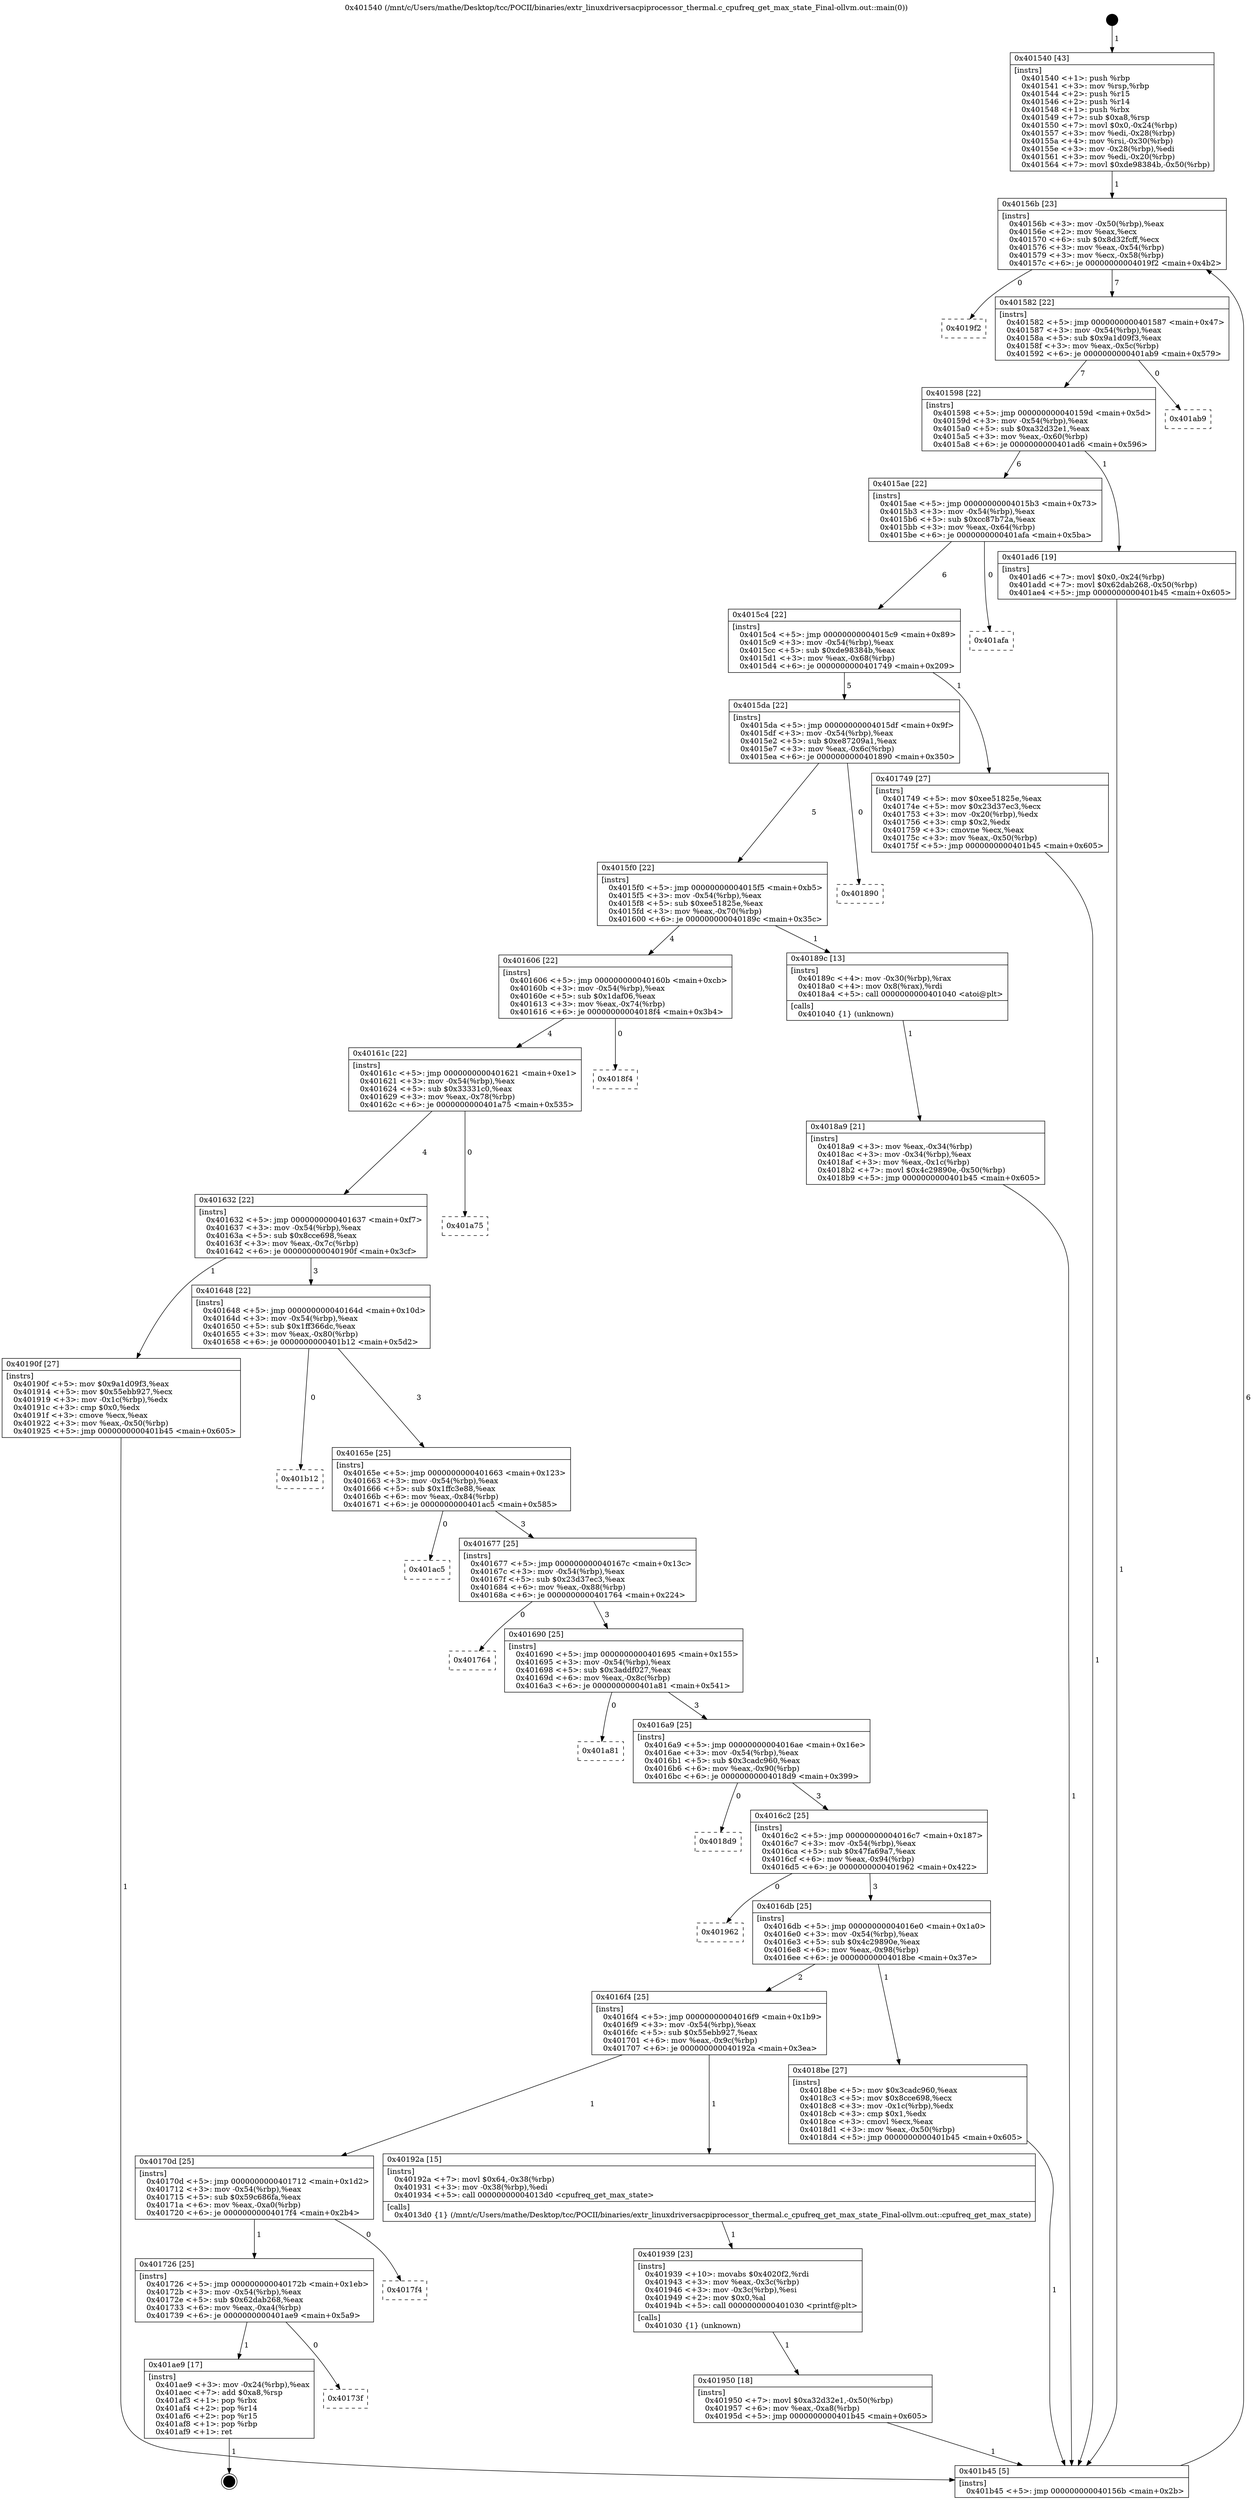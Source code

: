 digraph "0x401540" {
  label = "0x401540 (/mnt/c/Users/mathe/Desktop/tcc/POCII/binaries/extr_linuxdriversacpiprocessor_thermal.c_cpufreq_get_max_state_Final-ollvm.out::main(0))"
  labelloc = "t"
  node[shape=record]

  Entry [label="",width=0.3,height=0.3,shape=circle,fillcolor=black,style=filled]
  "0x40156b" [label="{
     0x40156b [23]\l
     | [instrs]\l
     &nbsp;&nbsp;0x40156b \<+3\>: mov -0x50(%rbp),%eax\l
     &nbsp;&nbsp;0x40156e \<+2\>: mov %eax,%ecx\l
     &nbsp;&nbsp;0x401570 \<+6\>: sub $0x8d32fcff,%ecx\l
     &nbsp;&nbsp;0x401576 \<+3\>: mov %eax,-0x54(%rbp)\l
     &nbsp;&nbsp;0x401579 \<+3\>: mov %ecx,-0x58(%rbp)\l
     &nbsp;&nbsp;0x40157c \<+6\>: je 00000000004019f2 \<main+0x4b2\>\l
  }"]
  "0x4019f2" [label="{
     0x4019f2\l
  }", style=dashed]
  "0x401582" [label="{
     0x401582 [22]\l
     | [instrs]\l
     &nbsp;&nbsp;0x401582 \<+5\>: jmp 0000000000401587 \<main+0x47\>\l
     &nbsp;&nbsp;0x401587 \<+3\>: mov -0x54(%rbp),%eax\l
     &nbsp;&nbsp;0x40158a \<+5\>: sub $0x9a1d09f3,%eax\l
     &nbsp;&nbsp;0x40158f \<+3\>: mov %eax,-0x5c(%rbp)\l
     &nbsp;&nbsp;0x401592 \<+6\>: je 0000000000401ab9 \<main+0x579\>\l
  }"]
  Exit [label="",width=0.3,height=0.3,shape=circle,fillcolor=black,style=filled,peripheries=2]
  "0x401ab9" [label="{
     0x401ab9\l
  }", style=dashed]
  "0x401598" [label="{
     0x401598 [22]\l
     | [instrs]\l
     &nbsp;&nbsp;0x401598 \<+5\>: jmp 000000000040159d \<main+0x5d\>\l
     &nbsp;&nbsp;0x40159d \<+3\>: mov -0x54(%rbp),%eax\l
     &nbsp;&nbsp;0x4015a0 \<+5\>: sub $0xa32d32e1,%eax\l
     &nbsp;&nbsp;0x4015a5 \<+3\>: mov %eax,-0x60(%rbp)\l
     &nbsp;&nbsp;0x4015a8 \<+6\>: je 0000000000401ad6 \<main+0x596\>\l
  }"]
  "0x40173f" [label="{
     0x40173f\l
  }", style=dashed]
  "0x401ad6" [label="{
     0x401ad6 [19]\l
     | [instrs]\l
     &nbsp;&nbsp;0x401ad6 \<+7\>: movl $0x0,-0x24(%rbp)\l
     &nbsp;&nbsp;0x401add \<+7\>: movl $0x62dab268,-0x50(%rbp)\l
     &nbsp;&nbsp;0x401ae4 \<+5\>: jmp 0000000000401b45 \<main+0x605\>\l
  }"]
  "0x4015ae" [label="{
     0x4015ae [22]\l
     | [instrs]\l
     &nbsp;&nbsp;0x4015ae \<+5\>: jmp 00000000004015b3 \<main+0x73\>\l
     &nbsp;&nbsp;0x4015b3 \<+3\>: mov -0x54(%rbp),%eax\l
     &nbsp;&nbsp;0x4015b6 \<+5\>: sub $0xcc87b72a,%eax\l
     &nbsp;&nbsp;0x4015bb \<+3\>: mov %eax,-0x64(%rbp)\l
     &nbsp;&nbsp;0x4015be \<+6\>: je 0000000000401afa \<main+0x5ba\>\l
  }"]
  "0x401ae9" [label="{
     0x401ae9 [17]\l
     | [instrs]\l
     &nbsp;&nbsp;0x401ae9 \<+3\>: mov -0x24(%rbp),%eax\l
     &nbsp;&nbsp;0x401aec \<+7\>: add $0xa8,%rsp\l
     &nbsp;&nbsp;0x401af3 \<+1\>: pop %rbx\l
     &nbsp;&nbsp;0x401af4 \<+2\>: pop %r14\l
     &nbsp;&nbsp;0x401af6 \<+2\>: pop %r15\l
     &nbsp;&nbsp;0x401af8 \<+1\>: pop %rbp\l
     &nbsp;&nbsp;0x401af9 \<+1\>: ret\l
  }"]
  "0x401afa" [label="{
     0x401afa\l
  }", style=dashed]
  "0x4015c4" [label="{
     0x4015c4 [22]\l
     | [instrs]\l
     &nbsp;&nbsp;0x4015c4 \<+5\>: jmp 00000000004015c9 \<main+0x89\>\l
     &nbsp;&nbsp;0x4015c9 \<+3\>: mov -0x54(%rbp),%eax\l
     &nbsp;&nbsp;0x4015cc \<+5\>: sub $0xde98384b,%eax\l
     &nbsp;&nbsp;0x4015d1 \<+3\>: mov %eax,-0x68(%rbp)\l
     &nbsp;&nbsp;0x4015d4 \<+6\>: je 0000000000401749 \<main+0x209\>\l
  }"]
  "0x401726" [label="{
     0x401726 [25]\l
     | [instrs]\l
     &nbsp;&nbsp;0x401726 \<+5\>: jmp 000000000040172b \<main+0x1eb\>\l
     &nbsp;&nbsp;0x40172b \<+3\>: mov -0x54(%rbp),%eax\l
     &nbsp;&nbsp;0x40172e \<+5\>: sub $0x62dab268,%eax\l
     &nbsp;&nbsp;0x401733 \<+6\>: mov %eax,-0xa4(%rbp)\l
     &nbsp;&nbsp;0x401739 \<+6\>: je 0000000000401ae9 \<main+0x5a9\>\l
  }"]
  "0x401749" [label="{
     0x401749 [27]\l
     | [instrs]\l
     &nbsp;&nbsp;0x401749 \<+5\>: mov $0xee51825e,%eax\l
     &nbsp;&nbsp;0x40174e \<+5\>: mov $0x23d37ec3,%ecx\l
     &nbsp;&nbsp;0x401753 \<+3\>: mov -0x20(%rbp),%edx\l
     &nbsp;&nbsp;0x401756 \<+3\>: cmp $0x2,%edx\l
     &nbsp;&nbsp;0x401759 \<+3\>: cmovne %ecx,%eax\l
     &nbsp;&nbsp;0x40175c \<+3\>: mov %eax,-0x50(%rbp)\l
     &nbsp;&nbsp;0x40175f \<+5\>: jmp 0000000000401b45 \<main+0x605\>\l
  }"]
  "0x4015da" [label="{
     0x4015da [22]\l
     | [instrs]\l
     &nbsp;&nbsp;0x4015da \<+5\>: jmp 00000000004015df \<main+0x9f\>\l
     &nbsp;&nbsp;0x4015df \<+3\>: mov -0x54(%rbp),%eax\l
     &nbsp;&nbsp;0x4015e2 \<+5\>: sub $0xe87209a1,%eax\l
     &nbsp;&nbsp;0x4015e7 \<+3\>: mov %eax,-0x6c(%rbp)\l
     &nbsp;&nbsp;0x4015ea \<+6\>: je 0000000000401890 \<main+0x350\>\l
  }"]
  "0x401b45" [label="{
     0x401b45 [5]\l
     | [instrs]\l
     &nbsp;&nbsp;0x401b45 \<+5\>: jmp 000000000040156b \<main+0x2b\>\l
  }"]
  "0x401540" [label="{
     0x401540 [43]\l
     | [instrs]\l
     &nbsp;&nbsp;0x401540 \<+1\>: push %rbp\l
     &nbsp;&nbsp;0x401541 \<+3\>: mov %rsp,%rbp\l
     &nbsp;&nbsp;0x401544 \<+2\>: push %r15\l
     &nbsp;&nbsp;0x401546 \<+2\>: push %r14\l
     &nbsp;&nbsp;0x401548 \<+1\>: push %rbx\l
     &nbsp;&nbsp;0x401549 \<+7\>: sub $0xa8,%rsp\l
     &nbsp;&nbsp;0x401550 \<+7\>: movl $0x0,-0x24(%rbp)\l
     &nbsp;&nbsp;0x401557 \<+3\>: mov %edi,-0x28(%rbp)\l
     &nbsp;&nbsp;0x40155a \<+4\>: mov %rsi,-0x30(%rbp)\l
     &nbsp;&nbsp;0x40155e \<+3\>: mov -0x28(%rbp),%edi\l
     &nbsp;&nbsp;0x401561 \<+3\>: mov %edi,-0x20(%rbp)\l
     &nbsp;&nbsp;0x401564 \<+7\>: movl $0xde98384b,-0x50(%rbp)\l
  }"]
  "0x4017f4" [label="{
     0x4017f4\l
  }", style=dashed]
  "0x401890" [label="{
     0x401890\l
  }", style=dashed]
  "0x4015f0" [label="{
     0x4015f0 [22]\l
     | [instrs]\l
     &nbsp;&nbsp;0x4015f0 \<+5\>: jmp 00000000004015f5 \<main+0xb5\>\l
     &nbsp;&nbsp;0x4015f5 \<+3\>: mov -0x54(%rbp),%eax\l
     &nbsp;&nbsp;0x4015f8 \<+5\>: sub $0xee51825e,%eax\l
     &nbsp;&nbsp;0x4015fd \<+3\>: mov %eax,-0x70(%rbp)\l
     &nbsp;&nbsp;0x401600 \<+6\>: je 000000000040189c \<main+0x35c\>\l
  }"]
  "0x401950" [label="{
     0x401950 [18]\l
     | [instrs]\l
     &nbsp;&nbsp;0x401950 \<+7\>: movl $0xa32d32e1,-0x50(%rbp)\l
     &nbsp;&nbsp;0x401957 \<+6\>: mov %eax,-0xa8(%rbp)\l
     &nbsp;&nbsp;0x40195d \<+5\>: jmp 0000000000401b45 \<main+0x605\>\l
  }"]
  "0x40189c" [label="{
     0x40189c [13]\l
     | [instrs]\l
     &nbsp;&nbsp;0x40189c \<+4\>: mov -0x30(%rbp),%rax\l
     &nbsp;&nbsp;0x4018a0 \<+4\>: mov 0x8(%rax),%rdi\l
     &nbsp;&nbsp;0x4018a4 \<+5\>: call 0000000000401040 \<atoi@plt\>\l
     | [calls]\l
     &nbsp;&nbsp;0x401040 \{1\} (unknown)\l
  }"]
  "0x401606" [label="{
     0x401606 [22]\l
     | [instrs]\l
     &nbsp;&nbsp;0x401606 \<+5\>: jmp 000000000040160b \<main+0xcb\>\l
     &nbsp;&nbsp;0x40160b \<+3\>: mov -0x54(%rbp),%eax\l
     &nbsp;&nbsp;0x40160e \<+5\>: sub $0x1daf06,%eax\l
     &nbsp;&nbsp;0x401613 \<+3\>: mov %eax,-0x74(%rbp)\l
     &nbsp;&nbsp;0x401616 \<+6\>: je 00000000004018f4 \<main+0x3b4\>\l
  }"]
  "0x4018a9" [label="{
     0x4018a9 [21]\l
     | [instrs]\l
     &nbsp;&nbsp;0x4018a9 \<+3\>: mov %eax,-0x34(%rbp)\l
     &nbsp;&nbsp;0x4018ac \<+3\>: mov -0x34(%rbp),%eax\l
     &nbsp;&nbsp;0x4018af \<+3\>: mov %eax,-0x1c(%rbp)\l
     &nbsp;&nbsp;0x4018b2 \<+7\>: movl $0x4c29890e,-0x50(%rbp)\l
     &nbsp;&nbsp;0x4018b9 \<+5\>: jmp 0000000000401b45 \<main+0x605\>\l
  }"]
  "0x401939" [label="{
     0x401939 [23]\l
     | [instrs]\l
     &nbsp;&nbsp;0x401939 \<+10\>: movabs $0x4020f2,%rdi\l
     &nbsp;&nbsp;0x401943 \<+3\>: mov %eax,-0x3c(%rbp)\l
     &nbsp;&nbsp;0x401946 \<+3\>: mov -0x3c(%rbp),%esi\l
     &nbsp;&nbsp;0x401949 \<+2\>: mov $0x0,%al\l
     &nbsp;&nbsp;0x40194b \<+5\>: call 0000000000401030 \<printf@plt\>\l
     | [calls]\l
     &nbsp;&nbsp;0x401030 \{1\} (unknown)\l
  }"]
  "0x4018f4" [label="{
     0x4018f4\l
  }", style=dashed]
  "0x40161c" [label="{
     0x40161c [22]\l
     | [instrs]\l
     &nbsp;&nbsp;0x40161c \<+5\>: jmp 0000000000401621 \<main+0xe1\>\l
     &nbsp;&nbsp;0x401621 \<+3\>: mov -0x54(%rbp),%eax\l
     &nbsp;&nbsp;0x401624 \<+5\>: sub $0x33331c0,%eax\l
     &nbsp;&nbsp;0x401629 \<+3\>: mov %eax,-0x78(%rbp)\l
     &nbsp;&nbsp;0x40162c \<+6\>: je 0000000000401a75 \<main+0x535\>\l
  }"]
  "0x40170d" [label="{
     0x40170d [25]\l
     | [instrs]\l
     &nbsp;&nbsp;0x40170d \<+5\>: jmp 0000000000401712 \<main+0x1d2\>\l
     &nbsp;&nbsp;0x401712 \<+3\>: mov -0x54(%rbp),%eax\l
     &nbsp;&nbsp;0x401715 \<+5\>: sub $0x59c686fa,%eax\l
     &nbsp;&nbsp;0x40171a \<+6\>: mov %eax,-0xa0(%rbp)\l
     &nbsp;&nbsp;0x401720 \<+6\>: je 00000000004017f4 \<main+0x2b4\>\l
  }"]
  "0x401a75" [label="{
     0x401a75\l
  }", style=dashed]
  "0x401632" [label="{
     0x401632 [22]\l
     | [instrs]\l
     &nbsp;&nbsp;0x401632 \<+5\>: jmp 0000000000401637 \<main+0xf7\>\l
     &nbsp;&nbsp;0x401637 \<+3\>: mov -0x54(%rbp),%eax\l
     &nbsp;&nbsp;0x40163a \<+5\>: sub $0x8cce698,%eax\l
     &nbsp;&nbsp;0x40163f \<+3\>: mov %eax,-0x7c(%rbp)\l
     &nbsp;&nbsp;0x401642 \<+6\>: je 000000000040190f \<main+0x3cf\>\l
  }"]
  "0x40192a" [label="{
     0x40192a [15]\l
     | [instrs]\l
     &nbsp;&nbsp;0x40192a \<+7\>: movl $0x64,-0x38(%rbp)\l
     &nbsp;&nbsp;0x401931 \<+3\>: mov -0x38(%rbp),%edi\l
     &nbsp;&nbsp;0x401934 \<+5\>: call 00000000004013d0 \<cpufreq_get_max_state\>\l
     | [calls]\l
     &nbsp;&nbsp;0x4013d0 \{1\} (/mnt/c/Users/mathe/Desktop/tcc/POCII/binaries/extr_linuxdriversacpiprocessor_thermal.c_cpufreq_get_max_state_Final-ollvm.out::cpufreq_get_max_state)\l
  }"]
  "0x40190f" [label="{
     0x40190f [27]\l
     | [instrs]\l
     &nbsp;&nbsp;0x40190f \<+5\>: mov $0x9a1d09f3,%eax\l
     &nbsp;&nbsp;0x401914 \<+5\>: mov $0x55ebb927,%ecx\l
     &nbsp;&nbsp;0x401919 \<+3\>: mov -0x1c(%rbp),%edx\l
     &nbsp;&nbsp;0x40191c \<+3\>: cmp $0x0,%edx\l
     &nbsp;&nbsp;0x40191f \<+3\>: cmove %ecx,%eax\l
     &nbsp;&nbsp;0x401922 \<+3\>: mov %eax,-0x50(%rbp)\l
     &nbsp;&nbsp;0x401925 \<+5\>: jmp 0000000000401b45 \<main+0x605\>\l
  }"]
  "0x401648" [label="{
     0x401648 [22]\l
     | [instrs]\l
     &nbsp;&nbsp;0x401648 \<+5\>: jmp 000000000040164d \<main+0x10d\>\l
     &nbsp;&nbsp;0x40164d \<+3\>: mov -0x54(%rbp),%eax\l
     &nbsp;&nbsp;0x401650 \<+5\>: sub $0x1ff366dc,%eax\l
     &nbsp;&nbsp;0x401655 \<+3\>: mov %eax,-0x80(%rbp)\l
     &nbsp;&nbsp;0x401658 \<+6\>: je 0000000000401b12 \<main+0x5d2\>\l
  }"]
  "0x4016f4" [label="{
     0x4016f4 [25]\l
     | [instrs]\l
     &nbsp;&nbsp;0x4016f4 \<+5\>: jmp 00000000004016f9 \<main+0x1b9\>\l
     &nbsp;&nbsp;0x4016f9 \<+3\>: mov -0x54(%rbp),%eax\l
     &nbsp;&nbsp;0x4016fc \<+5\>: sub $0x55ebb927,%eax\l
     &nbsp;&nbsp;0x401701 \<+6\>: mov %eax,-0x9c(%rbp)\l
     &nbsp;&nbsp;0x401707 \<+6\>: je 000000000040192a \<main+0x3ea\>\l
  }"]
  "0x401b12" [label="{
     0x401b12\l
  }", style=dashed]
  "0x40165e" [label="{
     0x40165e [25]\l
     | [instrs]\l
     &nbsp;&nbsp;0x40165e \<+5\>: jmp 0000000000401663 \<main+0x123\>\l
     &nbsp;&nbsp;0x401663 \<+3\>: mov -0x54(%rbp),%eax\l
     &nbsp;&nbsp;0x401666 \<+5\>: sub $0x1ffc3e88,%eax\l
     &nbsp;&nbsp;0x40166b \<+6\>: mov %eax,-0x84(%rbp)\l
     &nbsp;&nbsp;0x401671 \<+6\>: je 0000000000401ac5 \<main+0x585\>\l
  }"]
  "0x4018be" [label="{
     0x4018be [27]\l
     | [instrs]\l
     &nbsp;&nbsp;0x4018be \<+5\>: mov $0x3cadc960,%eax\l
     &nbsp;&nbsp;0x4018c3 \<+5\>: mov $0x8cce698,%ecx\l
     &nbsp;&nbsp;0x4018c8 \<+3\>: mov -0x1c(%rbp),%edx\l
     &nbsp;&nbsp;0x4018cb \<+3\>: cmp $0x1,%edx\l
     &nbsp;&nbsp;0x4018ce \<+3\>: cmovl %ecx,%eax\l
     &nbsp;&nbsp;0x4018d1 \<+3\>: mov %eax,-0x50(%rbp)\l
     &nbsp;&nbsp;0x4018d4 \<+5\>: jmp 0000000000401b45 \<main+0x605\>\l
  }"]
  "0x401ac5" [label="{
     0x401ac5\l
  }", style=dashed]
  "0x401677" [label="{
     0x401677 [25]\l
     | [instrs]\l
     &nbsp;&nbsp;0x401677 \<+5\>: jmp 000000000040167c \<main+0x13c\>\l
     &nbsp;&nbsp;0x40167c \<+3\>: mov -0x54(%rbp),%eax\l
     &nbsp;&nbsp;0x40167f \<+5\>: sub $0x23d37ec3,%eax\l
     &nbsp;&nbsp;0x401684 \<+6\>: mov %eax,-0x88(%rbp)\l
     &nbsp;&nbsp;0x40168a \<+6\>: je 0000000000401764 \<main+0x224\>\l
  }"]
  "0x4016db" [label="{
     0x4016db [25]\l
     | [instrs]\l
     &nbsp;&nbsp;0x4016db \<+5\>: jmp 00000000004016e0 \<main+0x1a0\>\l
     &nbsp;&nbsp;0x4016e0 \<+3\>: mov -0x54(%rbp),%eax\l
     &nbsp;&nbsp;0x4016e3 \<+5\>: sub $0x4c29890e,%eax\l
     &nbsp;&nbsp;0x4016e8 \<+6\>: mov %eax,-0x98(%rbp)\l
     &nbsp;&nbsp;0x4016ee \<+6\>: je 00000000004018be \<main+0x37e\>\l
  }"]
  "0x401764" [label="{
     0x401764\l
  }", style=dashed]
  "0x401690" [label="{
     0x401690 [25]\l
     | [instrs]\l
     &nbsp;&nbsp;0x401690 \<+5\>: jmp 0000000000401695 \<main+0x155\>\l
     &nbsp;&nbsp;0x401695 \<+3\>: mov -0x54(%rbp),%eax\l
     &nbsp;&nbsp;0x401698 \<+5\>: sub $0x3addf027,%eax\l
     &nbsp;&nbsp;0x40169d \<+6\>: mov %eax,-0x8c(%rbp)\l
     &nbsp;&nbsp;0x4016a3 \<+6\>: je 0000000000401a81 \<main+0x541\>\l
  }"]
  "0x401962" [label="{
     0x401962\l
  }", style=dashed]
  "0x401a81" [label="{
     0x401a81\l
  }", style=dashed]
  "0x4016a9" [label="{
     0x4016a9 [25]\l
     | [instrs]\l
     &nbsp;&nbsp;0x4016a9 \<+5\>: jmp 00000000004016ae \<main+0x16e\>\l
     &nbsp;&nbsp;0x4016ae \<+3\>: mov -0x54(%rbp),%eax\l
     &nbsp;&nbsp;0x4016b1 \<+5\>: sub $0x3cadc960,%eax\l
     &nbsp;&nbsp;0x4016b6 \<+6\>: mov %eax,-0x90(%rbp)\l
     &nbsp;&nbsp;0x4016bc \<+6\>: je 00000000004018d9 \<main+0x399\>\l
  }"]
  "0x4016c2" [label="{
     0x4016c2 [25]\l
     | [instrs]\l
     &nbsp;&nbsp;0x4016c2 \<+5\>: jmp 00000000004016c7 \<main+0x187\>\l
     &nbsp;&nbsp;0x4016c7 \<+3\>: mov -0x54(%rbp),%eax\l
     &nbsp;&nbsp;0x4016ca \<+5\>: sub $0x47fa69a7,%eax\l
     &nbsp;&nbsp;0x4016cf \<+6\>: mov %eax,-0x94(%rbp)\l
     &nbsp;&nbsp;0x4016d5 \<+6\>: je 0000000000401962 \<main+0x422\>\l
  }"]
  "0x4018d9" [label="{
     0x4018d9\l
  }", style=dashed]
  Entry -> "0x401540" [label=" 1"]
  "0x40156b" -> "0x4019f2" [label=" 0"]
  "0x40156b" -> "0x401582" [label=" 7"]
  "0x401ae9" -> Exit [label=" 1"]
  "0x401582" -> "0x401ab9" [label=" 0"]
  "0x401582" -> "0x401598" [label=" 7"]
  "0x401726" -> "0x40173f" [label=" 0"]
  "0x401598" -> "0x401ad6" [label=" 1"]
  "0x401598" -> "0x4015ae" [label=" 6"]
  "0x401726" -> "0x401ae9" [label=" 1"]
  "0x4015ae" -> "0x401afa" [label=" 0"]
  "0x4015ae" -> "0x4015c4" [label=" 6"]
  "0x40170d" -> "0x401726" [label=" 1"]
  "0x4015c4" -> "0x401749" [label=" 1"]
  "0x4015c4" -> "0x4015da" [label=" 5"]
  "0x401749" -> "0x401b45" [label=" 1"]
  "0x401540" -> "0x40156b" [label=" 1"]
  "0x401b45" -> "0x40156b" [label=" 6"]
  "0x40170d" -> "0x4017f4" [label=" 0"]
  "0x4015da" -> "0x401890" [label=" 0"]
  "0x4015da" -> "0x4015f0" [label=" 5"]
  "0x401ad6" -> "0x401b45" [label=" 1"]
  "0x4015f0" -> "0x40189c" [label=" 1"]
  "0x4015f0" -> "0x401606" [label=" 4"]
  "0x40189c" -> "0x4018a9" [label=" 1"]
  "0x4018a9" -> "0x401b45" [label=" 1"]
  "0x401950" -> "0x401b45" [label=" 1"]
  "0x401606" -> "0x4018f4" [label=" 0"]
  "0x401606" -> "0x40161c" [label=" 4"]
  "0x401939" -> "0x401950" [label=" 1"]
  "0x40161c" -> "0x401a75" [label=" 0"]
  "0x40161c" -> "0x401632" [label=" 4"]
  "0x40192a" -> "0x401939" [label=" 1"]
  "0x401632" -> "0x40190f" [label=" 1"]
  "0x401632" -> "0x401648" [label=" 3"]
  "0x4016f4" -> "0x40170d" [label=" 1"]
  "0x401648" -> "0x401b12" [label=" 0"]
  "0x401648" -> "0x40165e" [label=" 3"]
  "0x4016f4" -> "0x40192a" [label=" 1"]
  "0x40165e" -> "0x401ac5" [label=" 0"]
  "0x40165e" -> "0x401677" [label=" 3"]
  "0x40190f" -> "0x401b45" [label=" 1"]
  "0x401677" -> "0x401764" [label=" 0"]
  "0x401677" -> "0x401690" [label=" 3"]
  "0x4016db" -> "0x4016f4" [label=" 2"]
  "0x401690" -> "0x401a81" [label=" 0"]
  "0x401690" -> "0x4016a9" [label=" 3"]
  "0x4016db" -> "0x4018be" [label=" 1"]
  "0x4016a9" -> "0x4018d9" [label=" 0"]
  "0x4016a9" -> "0x4016c2" [label=" 3"]
  "0x4018be" -> "0x401b45" [label=" 1"]
  "0x4016c2" -> "0x401962" [label=" 0"]
  "0x4016c2" -> "0x4016db" [label=" 3"]
}
